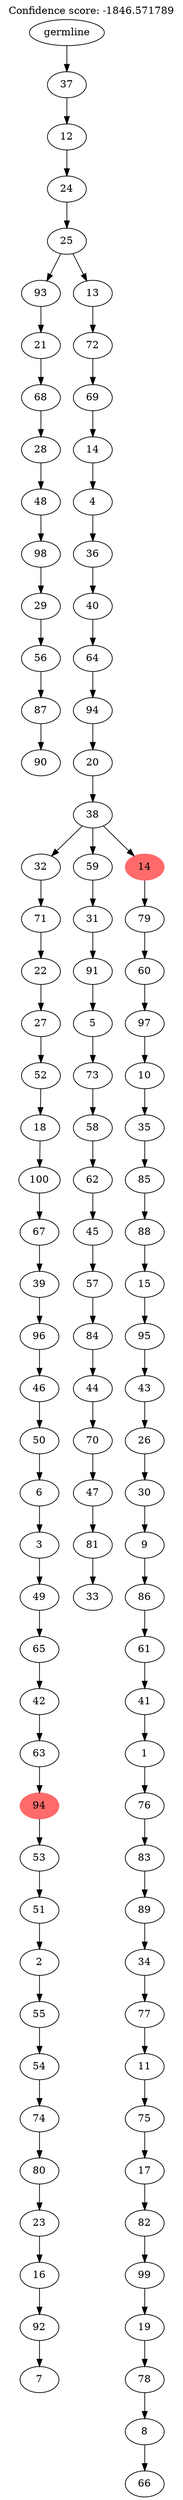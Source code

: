 digraph g {
	"101" -> "102";
	"102" [label="90"];
	"100" -> "101";
	"101" [label="87"];
	"99" -> "100";
	"100" [label="56"];
	"98" -> "99";
	"99" [label="29"];
	"97" -> "98";
	"98" [label="98"];
	"96" -> "97";
	"97" [label="48"];
	"95" -> "96";
	"96" [label="28"];
	"94" -> "95";
	"95" [label="68"];
	"93" -> "94";
	"94" [label="21"];
	"91" -> "92";
	"92" [label="7"];
	"90" -> "91";
	"91" [label="92"];
	"89" -> "90";
	"90" [label="16"];
	"88" -> "89";
	"89" [label="23"];
	"87" -> "88";
	"88" [label="80"];
	"86" -> "87";
	"87" [label="74"];
	"85" -> "86";
	"86" [label="54"];
	"84" -> "85";
	"85" [label="55"];
	"83" -> "84";
	"84" [label="2"];
	"82" -> "83";
	"83" [label="51"];
	"81" -> "82";
	"82" [label="53"];
	"80" -> "81";
	"81" [color=indianred1, style=filled, label="94"];
	"79" -> "80";
	"80" [label="63"];
	"78" -> "79";
	"79" [label="42"];
	"77" -> "78";
	"78" [label="65"];
	"76" -> "77";
	"77" [label="49"];
	"75" -> "76";
	"76" [label="3"];
	"74" -> "75";
	"75" [label="6"];
	"73" -> "74";
	"74" [label="50"];
	"72" -> "73";
	"73" [label="46"];
	"71" -> "72";
	"72" [label="96"];
	"70" -> "71";
	"71" [label="39"];
	"69" -> "70";
	"70" [label="67"];
	"68" -> "69";
	"69" [label="100"];
	"67" -> "68";
	"68" [label="18"];
	"66" -> "67";
	"67" [label="52"];
	"65" -> "66";
	"66" [label="27"];
	"64" -> "65";
	"65" [label="22"];
	"63" -> "64";
	"64" [label="71"];
	"61" -> "62";
	"62" [label="33"];
	"60" -> "61";
	"61" [label="81"];
	"59" -> "60";
	"60" [label="47"];
	"58" -> "59";
	"59" [label="70"];
	"57" -> "58";
	"58" [label="44"];
	"56" -> "57";
	"57" [label="84"];
	"55" -> "56";
	"56" [label="57"];
	"54" -> "55";
	"55" [label="45"];
	"53" -> "54";
	"54" [label="62"];
	"52" -> "53";
	"53" [label="58"];
	"51" -> "52";
	"52" [label="73"];
	"50" -> "51";
	"51" [label="5"];
	"49" -> "50";
	"50" [label="91"];
	"48" -> "49";
	"49" [label="31"];
	"46" -> "47";
	"47" [label="66"];
	"45" -> "46";
	"46" [label="8"];
	"44" -> "45";
	"45" [label="78"];
	"43" -> "44";
	"44" [label="19"];
	"42" -> "43";
	"43" [label="99"];
	"41" -> "42";
	"42" [label="82"];
	"40" -> "41";
	"41" [label="17"];
	"39" -> "40";
	"40" [label="75"];
	"38" -> "39";
	"39" [label="11"];
	"37" -> "38";
	"38" [label="77"];
	"36" -> "37";
	"37" [label="34"];
	"35" -> "36";
	"36" [label="89"];
	"34" -> "35";
	"35" [label="83"];
	"33" -> "34";
	"34" [label="76"];
	"32" -> "33";
	"33" [label="1"];
	"31" -> "32";
	"32" [label="41"];
	"30" -> "31";
	"31" [label="61"];
	"29" -> "30";
	"30" [label="86"];
	"28" -> "29";
	"29" [label="9"];
	"27" -> "28";
	"28" [label="30"];
	"26" -> "27";
	"27" [label="26"];
	"25" -> "26";
	"26" [label="43"];
	"24" -> "25";
	"25" [label="95"];
	"23" -> "24";
	"24" [label="15"];
	"22" -> "23";
	"23" [label="88"];
	"21" -> "22";
	"22" [label="85"];
	"20" -> "21";
	"21" [label="35"];
	"19" -> "20";
	"20" [label="10"];
	"18" -> "19";
	"19" [label="97"];
	"17" -> "18";
	"18" [label="60"];
	"16" -> "17";
	"17" [label="79"];
	"15" -> "16";
	"16" [color=indianred1, style=filled, label="14"];
	"15" -> "48";
	"48" [label="59"];
	"15" -> "63";
	"63" [label="32"];
	"14" -> "15";
	"15" [label="38"];
	"13" -> "14";
	"14" [label="20"];
	"12" -> "13";
	"13" [label="94"];
	"11" -> "12";
	"12" [label="64"];
	"10" -> "11";
	"11" [label="40"];
	"9" -> "10";
	"10" [label="36"];
	"8" -> "9";
	"9" [label="4"];
	"7" -> "8";
	"8" [label="14"];
	"6" -> "7";
	"7" [label="69"];
	"5" -> "6";
	"6" [label="72"];
	"4" -> "5";
	"5" [label="13"];
	"4" -> "93";
	"93" [label="93"];
	"3" -> "4";
	"4" [label="25"];
	"2" -> "3";
	"3" [label="24"];
	"1" -> "2";
	"2" [label="12"];
	"0" -> "1";
	"1" [label="37"];
	"0" [label="germline"];
	labelloc="t";
	label="Confidence score: -1846.571789";
}
